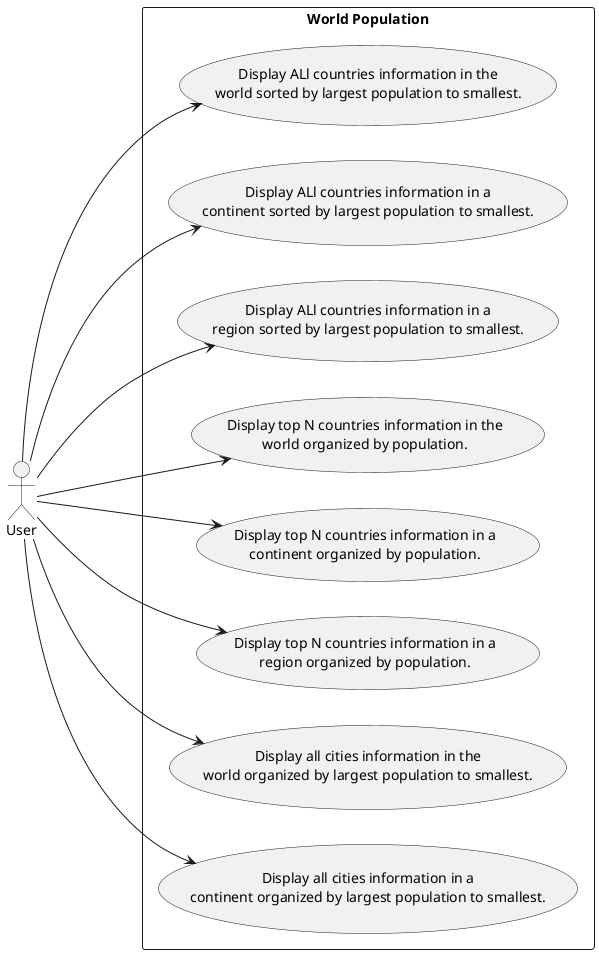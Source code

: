 @startuml
left to right direction
actor User as "User"

rectangle "World Population" {
    usecase UC4 as "Display ALl countries information in the
    world sorted by largest population to smallest."

    usecase UC5 as "Display ALl countries information in a
                    continent sorted by largest population to smallest."

    usecase UC6 as "Display ALl countries information in a
                    region sorted by largest population to smallest."

    usecase UC7 as "Display top N countries information in the
                    world organized by population."

    usecase UC8 as "Display top N countries information in a
                    continent organized by population."

    usecase UC9 as "Display top N countries information in a
                    region organized by population."

    usecase UC10 as "Display all cities information in the
                     world organized by largest population to smallest."

    usecase UC11 as "Display all cities information in a
                    continent organized by largest population to smallest."
    User ---> UC4
    User ---> UC5
    User ---> UC6
    User ---> UC7
    User ---> UC8
    User ---> UC9
    User ---> UC10
    User ---> UC11

}

@enduml

